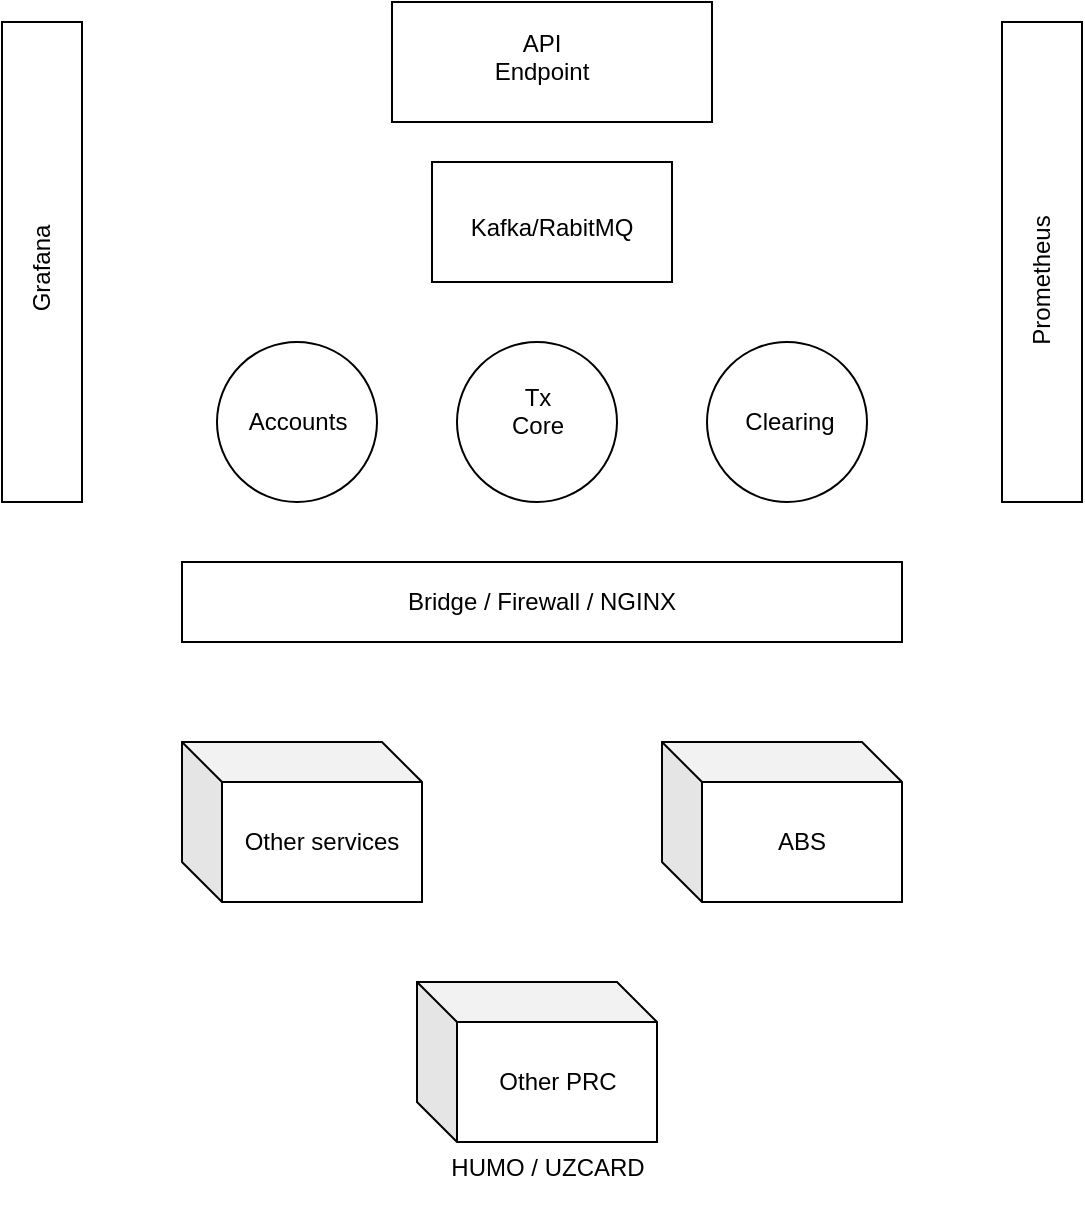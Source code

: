 <mxfile version="10.9.2" type="github"><diagram id="p5ppCz2lkJcdXzzrEGEC" name="Page-1"><mxGraphModel dx="1124" dy="769" grid="1" gridSize="10" guides="1" tooltips="1" connect="1" arrows="1" fold="1" page="1" pageScale="1" pageWidth="850" pageHeight="1100" math="0" shadow="0"><root><mxCell id="0"/><mxCell id="1" parent="0"/><mxCell id="rX1WuqVsITW-G1CJeyQn-1" value="" style="rounded=0;whiteSpace=wrap;html=1;" vertex="1" parent="1"><mxGeometry x="345" y="190" width="160" height="60" as="geometry"/></mxCell><mxCell id="rX1WuqVsITW-G1CJeyQn-2" value="&lt;div&gt;API Endpoint&lt;/div&gt;&lt;div&gt;&lt;br&gt;&lt;/div&gt;" style="text;html=1;strokeColor=none;fillColor=none;align=center;verticalAlign=middle;whiteSpace=wrap;rounded=0;" vertex="1" parent="1"><mxGeometry x="400" y="215" width="40" height="20" as="geometry"/></mxCell><mxCell id="rX1WuqVsITW-G1CJeyQn-3" value="" style="rounded=0;whiteSpace=wrap;html=1;" vertex="1" parent="1"><mxGeometry x="365" y="270" width="120" height="60" as="geometry"/></mxCell><mxCell id="rX1WuqVsITW-G1CJeyQn-4" value="&lt;div&gt;Kafka/RabitMQ&lt;/div&gt;&lt;div&gt;&lt;br&gt;&lt;/div&gt;" style="text;html=1;strokeColor=none;fillColor=none;align=center;verticalAlign=middle;whiteSpace=wrap;rounded=0;" vertex="1" parent="1"><mxGeometry x="405" y="300" width="40" height="20" as="geometry"/></mxCell><mxCell id="rX1WuqVsITW-G1CJeyQn-6" value="" style="ellipse;whiteSpace=wrap;html=1;aspect=fixed;" vertex="1" parent="1"><mxGeometry x="377.5" y="360" width="80" height="80" as="geometry"/></mxCell><mxCell id="rX1WuqVsITW-G1CJeyQn-7" value="" style="ellipse;whiteSpace=wrap;html=1;aspect=fixed;" vertex="1" parent="1"><mxGeometry x="502.5" y="360" width="80" height="80" as="geometry"/></mxCell><mxCell id="rX1WuqVsITW-G1CJeyQn-8" value="" style="ellipse;whiteSpace=wrap;html=1;aspect=fixed;" vertex="1" parent="1"><mxGeometry x="257.5" y="360" width="80" height="80" as="geometry"/></mxCell><mxCell id="rX1WuqVsITW-G1CJeyQn-9" value="Accounts" style="text;html=1;strokeColor=none;fillColor=none;align=center;verticalAlign=middle;whiteSpace=wrap;rounded=0;" vertex="1" parent="1"><mxGeometry x="277.5" y="390" width="40" height="20" as="geometry"/></mxCell><mxCell id="rX1WuqVsITW-G1CJeyQn-10" value="&lt;div&gt;Tx Core&lt;/div&gt;&lt;div&gt;&lt;br&gt;&lt;/div&gt;" style="text;html=1;strokeColor=none;fillColor=none;align=center;verticalAlign=middle;whiteSpace=wrap;rounded=0;" vertex="1" parent="1"><mxGeometry x="397.5" y="392" width="40" height="20" as="geometry"/></mxCell><mxCell id="rX1WuqVsITW-G1CJeyQn-11" value="Clearing" style="text;html=1;strokeColor=none;fillColor=none;align=center;verticalAlign=middle;whiteSpace=wrap;rounded=0;" vertex="1" parent="1"><mxGeometry x="524" y="390" width="40" height="20" as="geometry"/></mxCell><mxCell id="rX1WuqVsITW-G1CJeyQn-13" value="" style="rounded=0;whiteSpace=wrap;html=1;" vertex="1" parent="1"><mxGeometry x="150" y="200" width="40" height="240" as="geometry"/></mxCell><mxCell id="rX1WuqVsITW-G1CJeyQn-14" value="&lt;div&gt;Grafana&lt;/div&gt;" style="text;html=1;strokeColor=none;fillColor=none;align=center;verticalAlign=middle;whiteSpace=wrap;rounded=0;rotation=-90;" vertex="1" parent="1"><mxGeometry x="150" y="313" width="40" height="20" as="geometry"/></mxCell><mxCell id="rX1WuqVsITW-G1CJeyQn-15" value="" style="rounded=0;whiteSpace=wrap;html=1;" vertex="1" parent="1"><mxGeometry x="650" y="200" width="40" height="240" as="geometry"/></mxCell><mxCell id="rX1WuqVsITW-G1CJeyQn-16" value="Prometheus" style="text;html=1;strokeColor=none;fillColor=none;align=center;verticalAlign=middle;whiteSpace=wrap;rounded=0;rotation=-90;" vertex="1" parent="1"><mxGeometry x="650" y="319" width="40" height="20" as="geometry"/></mxCell><mxCell id="rX1WuqVsITW-G1CJeyQn-17" value="" style="rounded=0;whiteSpace=wrap;html=1;" vertex="1" parent="1"><mxGeometry x="240" y="470" width="360" height="40" as="geometry"/></mxCell><mxCell id="rX1WuqVsITW-G1CJeyQn-18" value="Bridge / Firewall / NGINX" style="text;html=1;strokeColor=none;fillColor=none;align=center;verticalAlign=middle;whiteSpace=wrap;rounded=0;" vertex="1" parent="1"><mxGeometry x="210" y="480" width="420" height="20" as="geometry"/></mxCell><mxCell id="rX1WuqVsITW-G1CJeyQn-19" style="edgeStyle=orthogonalEdgeStyle;rounded=0;orthogonalLoop=1;jettySize=auto;html=1;exitX=0.5;exitY=1;exitDx=0;exitDy=0;" edge="1" parent="1" source="rX1WuqVsITW-G1CJeyQn-18" target="rX1WuqVsITW-G1CJeyQn-18"><mxGeometry relative="1" as="geometry"/></mxCell><mxCell id="rX1WuqVsITW-G1CJeyQn-21" value="&lt;div&gt;ABS&lt;/div&gt;" style="shape=cube;whiteSpace=wrap;html=1;boundedLbl=1;backgroundOutline=1;darkOpacity=0.05;darkOpacity2=0.1;direction=east;" vertex="1" parent="1"><mxGeometry x="480" y="560" width="120" height="80" as="geometry"/></mxCell><mxCell id="rX1WuqVsITW-G1CJeyQn-22" value="Other services" style="shape=cube;whiteSpace=wrap;html=1;boundedLbl=1;backgroundOutline=1;darkOpacity=0.05;darkOpacity2=0.1;" vertex="1" parent="1"><mxGeometry x="240" y="560" width="120" height="80" as="geometry"/></mxCell><mxCell id="rX1WuqVsITW-G1CJeyQn-23" value="Other PRC" style="shape=cube;whiteSpace=wrap;html=1;boundedLbl=1;backgroundOutline=1;darkOpacity=0.05;darkOpacity2=0.1;" vertex="1" parent="1"><mxGeometry x="357.5" y="680" width="120" height="80" as="geometry"/></mxCell><mxCell id="rX1WuqVsITW-G1CJeyQn-24" value="&lt;div&gt;HUMO / UZCARD&lt;/div&gt;&lt;div&gt;&lt;br&gt;&lt;/div&gt;" style="text;html=1;strokeColor=none;fillColor=none;align=center;verticalAlign=middle;whiteSpace=wrap;rounded=0;" vertex="1" parent="1"><mxGeometry x="342.5" y="770" width="160" height="20" as="geometry"/></mxCell></root></mxGraphModel></diagram></mxfile>